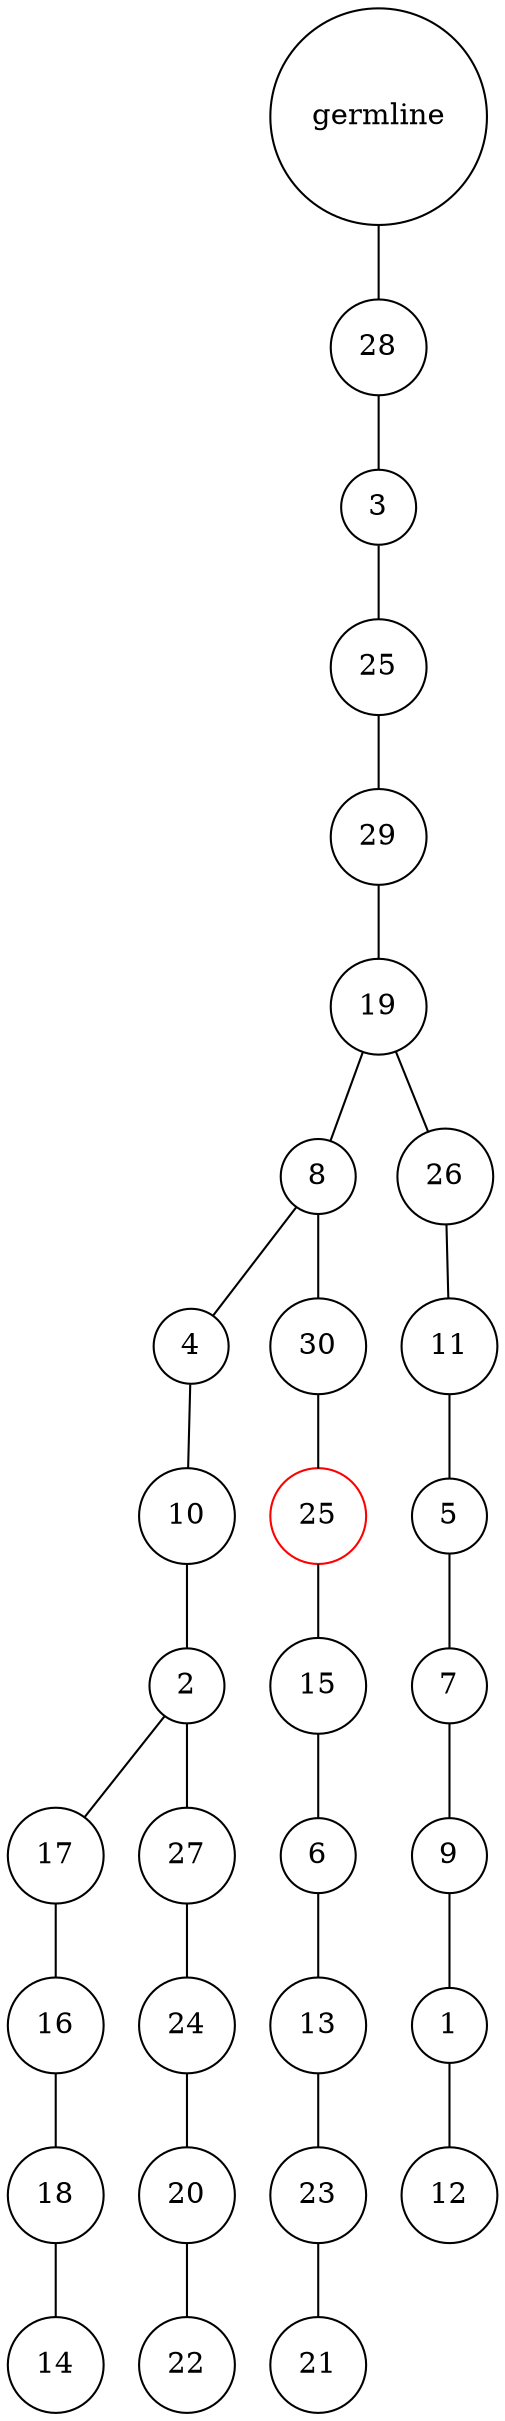 graph {
	rankdir=UD;
	splines=line;
	node [shape=circle]
	"0x7fde9a235a60" [label="germline"];
	"0x7fde9a235a90" [label="28"];
	"0x7fde9a235a60" -- "0x7fde9a235a90" ;
	"0x7fde9a235ac0" [label="3"];
	"0x7fde9a235a90" -- "0x7fde9a235ac0" ;
	"0x7fde9a235af0" [label="25"];
	"0x7fde9a235ac0" -- "0x7fde9a235af0" ;
	"0x7fde9a235b20" [label="29"];
	"0x7fde9a235af0" -- "0x7fde9a235b20" ;
	"0x7fde9a235b50" [label="19"];
	"0x7fde9a235b20" -- "0x7fde9a235b50" ;
	"0x7fde9a235b80" [label="8"];
	"0x7fde9a235b50" -- "0x7fde9a235b80" ;
	"0x7fde9a235bb0" [label="4"];
	"0x7fde9a235b80" -- "0x7fde9a235bb0" ;
	"0x7fde9a235be0" [label="10"];
	"0x7fde9a235bb0" -- "0x7fde9a235be0" ;
	"0x7fde9a235c10" [label="2"];
	"0x7fde9a235be0" -- "0x7fde9a235c10" ;
	"0x7fde9a235c40" [label="17"];
	"0x7fde9a235c10" -- "0x7fde9a235c40" ;
	"0x7fde9a235c70" [label="16"];
	"0x7fde9a235c40" -- "0x7fde9a235c70" ;
	"0x7fde9a235ca0" [label="18"];
	"0x7fde9a235c70" -- "0x7fde9a235ca0" ;
	"0x7fde9a235cd0" [label="14"];
	"0x7fde9a235ca0" -- "0x7fde9a235cd0" ;
	"0x7fde9a235d00" [label="27"];
	"0x7fde9a235c10" -- "0x7fde9a235d00" ;
	"0x7fde9a235d30" [label="24"];
	"0x7fde9a235d00" -- "0x7fde9a235d30" ;
	"0x7fde9a235d60" [label="20"];
	"0x7fde9a235d30" -- "0x7fde9a235d60" ;
	"0x7fde9a235d90" [label="22"];
	"0x7fde9a235d60" -- "0x7fde9a235d90" ;
	"0x7fde9a235dc0" [label="30"];
	"0x7fde9a235b80" -- "0x7fde9a235dc0" ;
	"0x7fde9a235df0" [label="25",color="red"];
	"0x7fde9a235dc0" -- "0x7fde9a235df0" ;
	"0x7fde9a235e20" [label="15"];
	"0x7fde9a235df0" -- "0x7fde9a235e20" ;
	"0x7fde9a235e50" [label="6"];
	"0x7fde9a235e20" -- "0x7fde9a235e50" ;
	"0x7fde9a235e80" [label="13"];
	"0x7fde9a235e50" -- "0x7fde9a235e80" ;
	"0x7fde9a235eb0" [label="23"];
	"0x7fde9a235e80" -- "0x7fde9a235eb0" ;
	"0x7fde9a235ee0" [label="21"];
	"0x7fde9a235eb0" -- "0x7fde9a235ee0" ;
	"0x7fde9a235f10" [label="26"];
	"0x7fde9a235b50" -- "0x7fde9a235f10" ;
	"0x7fde9a235f40" [label="11"];
	"0x7fde9a235f10" -- "0x7fde9a235f40" ;
	"0x7fde9a235f70" [label="5"];
	"0x7fde9a235f40" -- "0x7fde9a235f70" ;
	"0x7fde9a235fa0" [label="7"];
	"0x7fde9a235f70" -- "0x7fde9a235fa0" ;
	"0x7fde9a235fd0" [label="9"];
	"0x7fde9a235fa0" -- "0x7fde9a235fd0" ;
	"0x7fde9a244040" [label="1"];
	"0x7fde9a235fd0" -- "0x7fde9a244040" ;
	"0x7fde9a244070" [label="12"];
	"0x7fde9a244040" -- "0x7fde9a244070" ;
}
